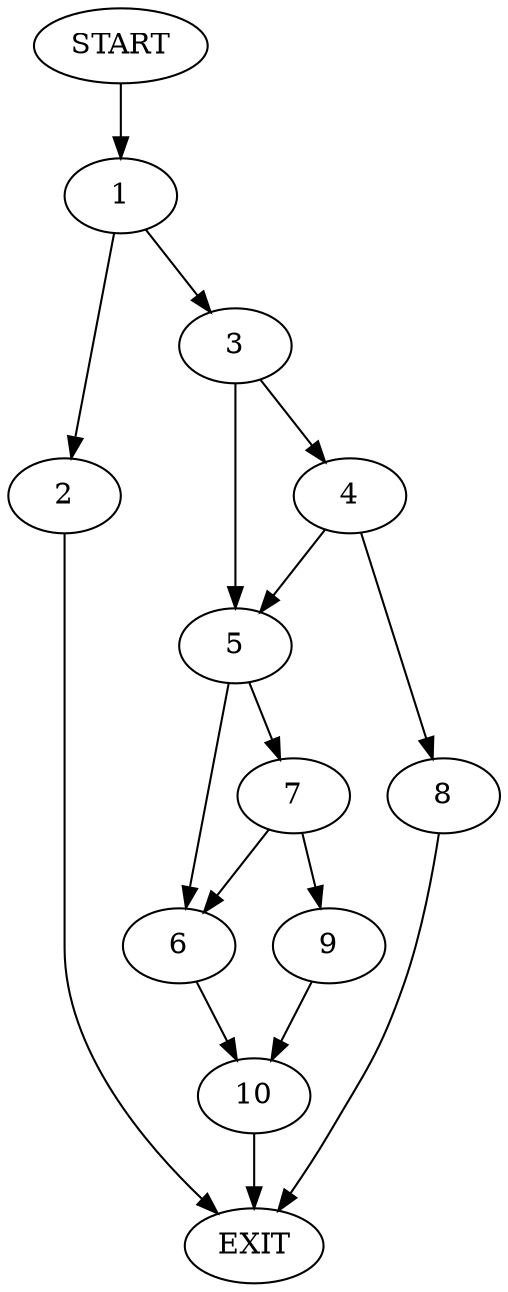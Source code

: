 digraph {
0 [label="START"]
11 [label="EXIT"]
0 -> 1
1 -> 2
1 -> 3
3 -> 4
3 -> 5
2 -> 11
5 -> 6
5 -> 7
4 -> 8
4 -> 5
8 -> 11
7 -> 9
7 -> 6
6 -> 10
9 -> 10
10 -> 11
}
